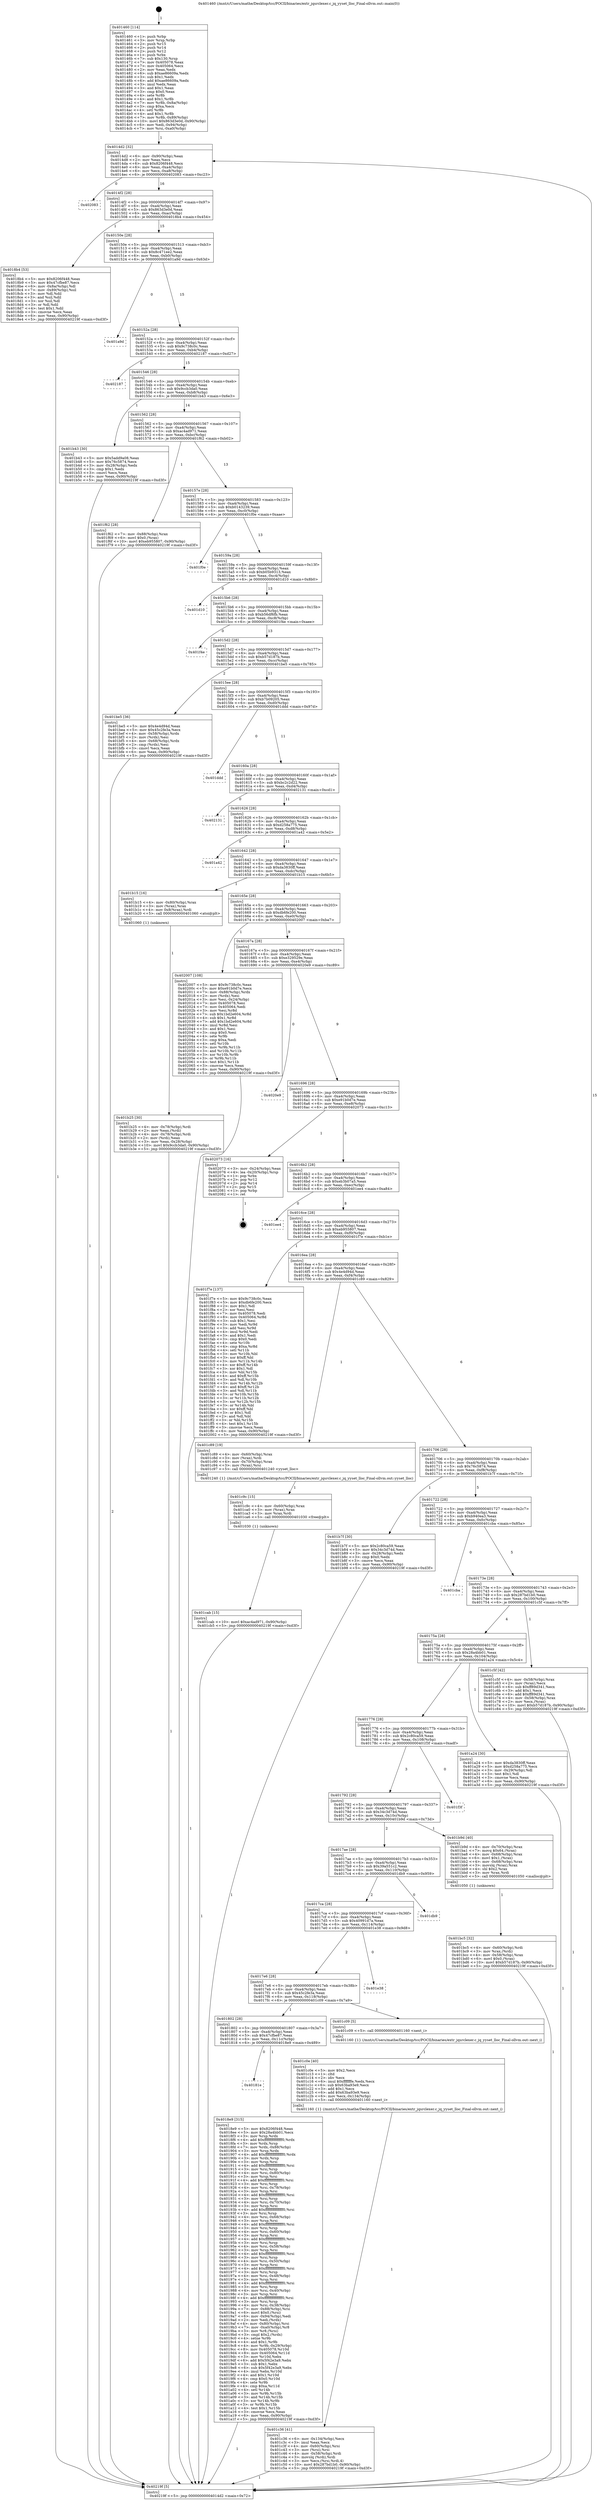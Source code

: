 digraph "0x401460" {
  label = "0x401460 (/mnt/c/Users/mathe/Desktop/tcc/POCII/binaries/extr_jqsrclexer.c_jq_yyset_lloc_Final-ollvm.out::main(0))"
  labelloc = "t"
  node[shape=record]

  Entry [label="",width=0.3,height=0.3,shape=circle,fillcolor=black,style=filled]
  "0x4014d2" [label="{
     0x4014d2 [32]\l
     | [instrs]\l
     &nbsp;&nbsp;0x4014d2 \<+6\>: mov -0x90(%rbp),%eax\l
     &nbsp;&nbsp;0x4014d8 \<+2\>: mov %eax,%ecx\l
     &nbsp;&nbsp;0x4014da \<+6\>: sub $0x8206f448,%ecx\l
     &nbsp;&nbsp;0x4014e0 \<+6\>: mov %eax,-0xa4(%rbp)\l
     &nbsp;&nbsp;0x4014e6 \<+6\>: mov %ecx,-0xa8(%rbp)\l
     &nbsp;&nbsp;0x4014ec \<+6\>: je 0000000000402083 \<main+0xc23\>\l
  }"]
  "0x402083" [label="{
     0x402083\l
  }", style=dashed]
  "0x4014f2" [label="{
     0x4014f2 [28]\l
     | [instrs]\l
     &nbsp;&nbsp;0x4014f2 \<+5\>: jmp 00000000004014f7 \<main+0x97\>\l
     &nbsp;&nbsp;0x4014f7 \<+6\>: mov -0xa4(%rbp),%eax\l
     &nbsp;&nbsp;0x4014fd \<+5\>: sub $0x863d3e0d,%eax\l
     &nbsp;&nbsp;0x401502 \<+6\>: mov %eax,-0xac(%rbp)\l
     &nbsp;&nbsp;0x401508 \<+6\>: je 00000000004018b4 \<main+0x454\>\l
  }"]
  Exit [label="",width=0.3,height=0.3,shape=circle,fillcolor=black,style=filled,peripheries=2]
  "0x4018b4" [label="{
     0x4018b4 [53]\l
     | [instrs]\l
     &nbsp;&nbsp;0x4018b4 \<+5\>: mov $0x8206f448,%eax\l
     &nbsp;&nbsp;0x4018b9 \<+5\>: mov $0x47cfbe87,%ecx\l
     &nbsp;&nbsp;0x4018be \<+6\>: mov -0x8a(%rbp),%dl\l
     &nbsp;&nbsp;0x4018c4 \<+7\>: mov -0x89(%rbp),%sil\l
     &nbsp;&nbsp;0x4018cb \<+3\>: mov %dl,%dil\l
     &nbsp;&nbsp;0x4018ce \<+3\>: and %sil,%dil\l
     &nbsp;&nbsp;0x4018d1 \<+3\>: xor %sil,%dl\l
     &nbsp;&nbsp;0x4018d4 \<+3\>: or %dl,%dil\l
     &nbsp;&nbsp;0x4018d7 \<+4\>: test $0x1,%dil\l
     &nbsp;&nbsp;0x4018db \<+3\>: cmovne %ecx,%eax\l
     &nbsp;&nbsp;0x4018de \<+6\>: mov %eax,-0x90(%rbp)\l
     &nbsp;&nbsp;0x4018e4 \<+5\>: jmp 000000000040219f \<main+0xd3f\>\l
  }"]
  "0x40150e" [label="{
     0x40150e [28]\l
     | [instrs]\l
     &nbsp;&nbsp;0x40150e \<+5\>: jmp 0000000000401513 \<main+0xb3\>\l
     &nbsp;&nbsp;0x401513 \<+6\>: mov -0xa4(%rbp),%eax\l
     &nbsp;&nbsp;0x401519 \<+5\>: sub $0x8c471ee2,%eax\l
     &nbsp;&nbsp;0x40151e \<+6\>: mov %eax,-0xb0(%rbp)\l
     &nbsp;&nbsp;0x401524 \<+6\>: je 0000000000401a9d \<main+0x63d\>\l
  }"]
  "0x40219f" [label="{
     0x40219f [5]\l
     | [instrs]\l
     &nbsp;&nbsp;0x40219f \<+5\>: jmp 00000000004014d2 \<main+0x72\>\l
  }"]
  "0x401460" [label="{
     0x401460 [114]\l
     | [instrs]\l
     &nbsp;&nbsp;0x401460 \<+1\>: push %rbp\l
     &nbsp;&nbsp;0x401461 \<+3\>: mov %rsp,%rbp\l
     &nbsp;&nbsp;0x401464 \<+2\>: push %r15\l
     &nbsp;&nbsp;0x401466 \<+2\>: push %r14\l
     &nbsp;&nbsp;0x401468 \<+2\>: push %r12\l
     &nbsp;&nbsp;0x40146a \<+1\>: push %rbx\l
     &nbsp;&nbsp;0x40146b \<+7\>: sub $0x130,%rsp\l
     &nbsp;&nbsp;0x401472 \<+7\>: mov 0x405078,%eax\l
     &nbsp;&nbsp;0x401479 \<+7\>: mov 0x405064,%ecx\l
     &nbsp;&nbsp;0x401480 \<+2\>: mov %eax,%edx\l
     &nbsp;&nbsp;0x401482 \<+6\>: sub $0xae86609a,%edx\l
     &nbsp;&nbsp;0x401488 \<+3\>: sub $0x1,%edx\l
     &nbsp;&nbsp;0x40148b \<+6\>: add $0xae86609a,%edx\l
     &nbsp;&nbsp;0x401491 \<+3\>: imul %edx,%eax\l
     &nbsp;&nbsp;0x401494 \<+3\>: and $0x1,%eax\l
     &nbsp;&nbsp;0x401497 \<+3\>: cmp $0x0,%eax\l
     &nbsp;&nbsp;0x40149a \<+4\>: sete %r8b\l
     &nbsp;&nbsp;0x40149e \<+4\>: and $0x1,%r8b\l
     &nbsp;&nbsp;0x4014a2 \<+7\>: mov %r8b,-0x8a(%rbp)\l
     &nbsp;&nbsp;0x4014a9 \<+3\>: cmp $0xa,%ecx\l
     &nbsp;&nbsp;0x4014ac \<+4\>: setl %r8b\l
     &nbsp;&nbsp;0x4014b0 \<+4\>: and $0x1,%r8b\l
     &nbsp;&nbsp;0x4014b4 \<+7\>: mov %r8b,-0x89(%rbp)\l
     &nbsp;&nbsp;0x4014bb \<+10\>: movl $0x863d3e0d,-0x90(%rbp)\l
     &nbsp;&nbsp;0x4014c5 \<+6\>: mov %edi,-0x94(%rbp)\l
     &nbsp;&nbsp;0x4014cb \<+7\>: mov %rsi,-0xa0(%rbp)\l
  }"]
  "0x401cab" [label="{
     0x401cab [15]\l
     | [instrs]\l
     &nbsp;&nbsp;0x401cab \<+10\>: movl $0xac4ad971,-0x90(%rbp)\l
     &nbsp;&nbsp;0x401cb5 \<+5\>: jmp 000000000040219f \<main+0xd3f\>\l
  }"]
  "0x401a9d" [label="{
     0x401a9d\l
  }", style=dashed]
  "0x40152a" [label="{
     0x40152a [28]\l
     | [instrs]\l
     &nbsp;&nbsp;0x40152a \<+5\>: jmp 000000000040152f \<main+0xcf\>\l
     &nbsp;&nbsp;0x40152f \<+6\>: mov -0xa4(%rbp),%eax\l
     &nbsp;&nbsp;0x401535 \<+5\>: sub $0x9c738c0c,%eax\l
     &nbsp;&nbsp;0x40153a \<+6\>: mov %eax,-0xb4(%rbp)\l
     &nbsp;&nbsp;0x401540 \<+6\>: je 0000000000402187 \<main+0xd27\>\l
  }"]
  "0x401c9c" [label="{
     0x401c9c [15]\l
     | [instrs]\l
     &nbsp;&nbsp;0x401c9c \<+4\>: mov -0x60(%rbp),%rax\l
     &nbsp;&nbsp;0x401ca0 \<+3\>: mov (%rax),%rax\l
     &nbsp;&nbsp;0x401ca3 \<+3\>: mov %rax,%rdi\l
     &nbsp;&nbsp;0x401ca6 \<+5\>: call 0000000000401030 \<free@plt\>\l
     | [calls]\l
     &nbsp;&nbsp;0x401030 \{1\} (unknown)\l
  }"]
  "0x402187" [label="{
     0x402187\l
  }", style=dashed]
  "0x401546" [label="{
     0x401546 [28]\l
     | [instrs]\l
     &nbsp;&nbsp;0x401546 \<+5\>: jmp 000000000040154b \<main+0xeb\>\l
     &nbsp;&nbsp;0x40154b \<+6\>: mov -0xa4(%rbp),%eax\l
     &nbsp;&nbsp;0x401551 \<+5\>: sub $0x9ccb3da0,%eax\l
     &nbsp;&nbsp;0x401556 \<+6\>: mov %eax,-0xb8(%rbp)\l
     &nbsp;&nbsp;0x40155c \<+6\>: je 0000000000401b43 \<main+0x6e3\>\l
  }"]
  "0x401c36" [label="{
     0x401c36 [41]\l
     | [instrs]\l
     &nbsp;&nbsp;0x401c36 \<+6\>: mov -0x134(%rbp),%ecx\l
     &nbsp;&nbsp;0x401c3c \<+3\>: imul %eax,%ecx\l
     &nbsp;&nbsp;0x401c3f \<+4\>: mov -0x60(%rbp),%rsi\l
     &nbsp;&nbsp;0x401c43 \<+3\>: mov (%rsi),%rsi\l
     &nbsp;&nbsp;0x401c46 \<+4\>: mov -0x58(%rbp),%rdi\l
     &nbsp;&nbsp;0x401c4a \<+3\>: movslq (%rdi),%rdi\l
     &nbsp;&nbsp;0x401c4d \<+3\>: mov %ecx,(%rsi,%rdi,4)\l
     &nbsp;&nbsp;0x401c50 \<+10\>: movl $0x287bd1b0,-0x90(%rbp)\l
     &nbsp;&nbsp;0x401c5a \<+5\>: jmp 000000000040219f \<main+0xd3f\>\l
  }"]
  "0x401b43" [label="{
     0x401b43 [30]\l
     | [instrs]\l
     &nbsp;&nbsp;0x401b43 \<+5\>: mov $0x5add9a08,%eax\l
     &nbsp;&nbsp;0x401b48 \<+5\>: mov $0x76c5874,%ecx\l
     &nbsp;&nbsp;0x401b4d \<+3\>: mov -0x28(%rbp),%edx\l
     &nbsp;&nbsp;0x401b50 \<+3\>: cmp $0x1,%edx\l
     &nbsp;&nbsp;0x401b53 \<+3\>: cmovl %ecx,%eax\l
     &nbsp;&nbsp;0x401b56 \<+6\>: mov %eax,-0x90(%rbp)\l
     &nbsp;&nbsp;0x401b5c \<+5\>: jmp 000000000040219f \<main+0xd3f\>\l
  }"]
  "0x401562" [label="{
     0x401562 [28]\l
     | [instrs]\l
     &nbsp;&nbsp;0x401562 \<+5\>: jmp 0000000000401567 \<main+0x107\>\l
     &nbsp;&nbsp;0x401567 \<+6\>: mov -0xa4(%rbp),%eax\l
     &nbsp;&nbsp;0x40156d \<+5\>: sub $0xac4ad971,%eax\l
     &nbsp;&nbsp;0x401572 \<+6\>: mov %eax,-0xbc(%rbp)\l
     &nbsp;&nbsp;0x401578 \<+6\>: je 0000000000401f62 \<main+0xb02\>\l
  }"]
  "0x401c0e" [label="{
     0x401c0e [40]\l
     | [instrs]\l
     &nbsp;&nbsp;0x401c0e \<+5\>: mov $0x2,%ecx\l
     &nbsp;&nbsp;0x401c13 \<+1\>: cltd\l
     &nbsp;&nbsp;0x401c14 \<+2\>: idiv %ecx\l
     &nbsp;&nbsp;0x401c16 \<+6\>: imul $0xfffffffe,%edx,%ecx\l
     &nbsp;&nbsp;0x401c1c \<+6\>: sub $0x63ba93e9,%ecx\l
     &nbsp;&nbsp;0x401c22 \<+3\>: add $0x1,%ecx\l
     &nbsp;&nbsp;0x401c25 \<+6\>: add $0x63ba93e9,%ecx\l
     &nbsp;&nbsp;0x401c2b \<+6\>: mov %ecx,-0x134(%rbp)\l
     &nbsp;&nbsp;0x401c31 \<+5\>: call 0000000000401160 \<next_i\>\l
     | [calls]\l
     &nbsp;&nbsp;0x401160 \{1\} (/mnt/c/Users/mathe/Desktop/tcc/POCII/binaries/extr_jqsrclexer.c_jq_yyset_lloc_Final-ollvm.out::next_i)\l
  }"]
  "0x401f62" [label="{
     0x401f62 [28]\l
     | [instrs]\l
     &nbsp;&nbsp;0x401f62 \<+7\>: mov -0x88(%rbp),%rax\l
     &nbsp;&nbsp;0x401f69 \<+6\>: movl $0x0,(%rax)\l
     &nbsp;&nbsp;0x401f6f \<+10\>: movl $0xeb955807,-0x90(%rbp)\l
     &nbsp;&nbsp;0x401f79 \<+5\>: jmp 000000000040219f \<main+0xd3f\>\l
  }"]
  "0x40157e" [label="{
     0x40157e [28]\l
     | [instrs]\l
     &nbsp;&nbsp;0x40157e \<+5\>: jmp 0000000000401583 \<main+0x123\>\l
     &nbsp;&nbsp;0x401583 \<+6\>: mov -0xa4(%rbp),%eax\l
     &nbsp;&nbsp;0x401589 \<+5\>: sub $0xb0143239,%eax\l
     &nbsp;&nbsp;0x40158e \<+6\>: mov %eax,-0xc0(%rbp)\l
     &nbsp;&nbsp;0x401594 \<+6\>: je 0000000000401f0e \<main+0xaae\>\l
  }"]
  "0x401bc5" [label="{
     0x401bc5 [32]\l
     | [instrs]\l
     &nbsp;&nbsp;0x401bc5 \<+4\>: mov -0x60(%rbp),%rdi\l
     &nbsp;&nbsp;0x401bc9 \<+3\>: mov %rax,(%rdi)\l
     &nbsp;&nbsp;0x401bcc \<+4\>: mov -0x58(%rbp),%rax\l
     &nbsp;&nbsp;0x401bd0 \<+6\>: movl $0x0,(%rax)\l
     &nbsp;&nbsp;0x401bd6 \<+10\>: movl $0xb57d187b,-0x90(%rbp)\l
     &nbsp;&nbsp;0x401be0 \<+5\>: jmp 000000000040219f \<main+0xd3f\>\l
  }"]
  "0x401f0e" [label="{
     0x401f0e\l
  }", style=dashed]
  "0x40159a" [label="{
     0x40159a [28]\l
     | [instrs]\l
     &nbsp;&nbsp;0x40159a \<+5\>: jmp 000000000040159f \<main+0x13f\>\l
     &nbsp;&nbsp;0x40159f \<+6\>: mov -0xa4(%rbp),%eax\l
     &nbsp;&nbsp;0x4015a5 \<+5\>: sub $0xb05b9313,%eax\l
     &nbsp;&nbsp;0x4015aa \<+6\>: mov %eax,-0xc4(%rbp)\l
     &nbsp;&nbsp;0x4015b0 \<+6\>: je 0000000000401d10 \<main+0x8b0\>\l
  }"]
  "0x401b25" [label="{
     0x401b25 [30]\l
     | [instrs]\l
     &nbsp;&nbsp;0x401b25 \<+4\>: mov -0x78(%rbp),%rdi\l
     &nbsp;&nbsp;0x401b29 \<+2\>: mov %eax,(%rdi)\l
     &nbsp;&nbsp;0x401b2b \<+4\>: mov -0x78(%rbp),%rdi\l
     &nbsp;&nbsp;0x401b2f \<+2\>: mov (%rdi),%eax\l
     &nbsp;&nbsp;0x401b31 \<+3\>: mov %eax,-0x28(%rbp)\l
     &nbsp;&nbsp;0x401b34 \<+10\>: movl $0x9ccb3da0,-0x90(%rbp)\l
     &nbsp;&nbsp;0x401b3e \<+5\>: jmp 000000000040219f \<main+0xd3f\>\l
  }"]
  "0x401d10" [label="{
     0x401d10\l
  }", style=dashed]
  "0x4015b6" [label="{
     0x4015b6 [28]\l
     | [instrs]\l
     &nbsp;&nbsp;0x4015b6 \<+5\>: jmp 00000000004015bb \<main+0x15b\>\l
     &nbsp;&nbsp;0x4015bb \<+6\>: mov -0xa4(%rbp),%eax\l
     &nbsp;&nbsp;0x4015c1 \<+5\>: sub $0xb56df6fb,%eax\l
     &nbsp;&nbsp;0x4015c6 \<+6\>: mov %eax,-0xc8(%rbp)\l
     &nbsp;&nbsp;0x4015cc \<+6\>: je 0000000000401f4e \<main+0xaee\>\l
  }"]
  "0x40181e" [label="{
     0x40181e\l
  }", style=dashed]
  "0x401f4e" [label="{
     0x401f4e\l
  }", style=dashed]
  "0x4015d2" [label="{
     0x4015d2 [28]\l
     | [instrs]\l
     &nbsp;&nbsp;0x4015d2 \<+5\>: jmp 00000000004015d7 \<main+0x177\>\l
     &nbsp;&nbsp;0x4015d7 \<+6\>: mov -0xa4(%rbp),%eax\l
     &nbsp;&nbsp;0x4015dd \<+5\>: sub $0xb57d187b,%eax\l
     &nbsp;&nbsp;0x4015e2 \<+6\>: mov %eax,-0xcc(%rbp)\l
     &nbsp;&nbsp;0x4015e8 \<+6\>: je 0000000000401be5 \<main+0x785\>\l
  }"]
  "0x4018e9" [label="{
     0x4018e9 [315]\l
     | [instrs]\l
     &nbsp;&nbsp;0x4018e9 \<+5\>: mov $0x8206f448,%eax\l
     &nbsp;&nbsp;0x4018ee \<+5\>: mov $0x28a4bb01,%ecx\l
     &nbsp;&nbsp;0x4018f3 \<+3\>: mov %rsp,%rdx\l
     &nbsp;&nbsp;0x4018f6 \<+4\>: add $0xfffffffffffffff0,%rdx\l
     &nbsp;&nbsp;0x4018fa \<+3\>: mov %rdx,%rsp\l
     &nbsp;&nbsp;0x4018fd \<+7\>: mov %rdx,-0x88(%rbp)\l
     &nbsp;&nbsp;0x401904 \<+3\>: mov %rsp,%rdx\l
     &nbsp;&nbsp;0x401907 \<+4\>: add $0xfffffffffffffff0,%rdx\l
     &nbsp;&nbsp;0x40190b \<+3\>: mov %rdx,%rsp\l
     &nbsp;&nbsp;0x40190e \<+3\>: mov %rsp,%rsi\l
     &nbsp;&nbsp;0x401911 \<+4\>: add $0xfffffffffffffff0,%rsi\l
     &nbsp;&nbsp;0x401915 \<+3\>: mov %rsi,%rsp\l
     &nbsp;&nbsp;0x401918 \<+4\>: mov %rsi,-0x80(%rbp)\l
     &nbsp;&nbsp;0x40191c \<+3\>: mov %rsp,%rsi\l
     &nbsp;&nbsp;0x40191f \<+4\>: add $0xfffffffffffffff0,%rsi\l
     &nbsp;&nbsp;0x401923 \<+3\>: mov %rsi,%rsp\l
     &nbsp;&nbsp;0x401926 \<+4\>: mov %rsi,-0x78(%rbp)\l
     &nbsp;&nbsp;0x40192a \<+3\>: mov %rsp,%rsi\l
     &nbsp;&nbsp;0x40192d \<+4\>: add $0xfffffffffffffff0,%rsi\l
     &nbsp;&nbsp;0x401931 \<+3\>: mov %rsi,%rsp\l
     &nbsp;&nbsp;0x401934 \<+4\>: mov %rsi,-0x70(%rbp)\l
     &nbsp;&nbsp;0x401938 \<+3\>: mov %rsp,%rsi\l
     &nbsp;&nbsp;0x40193b \<+4\>: add $0xfffffffffffffff0,%rsi\l
     &nbsp;&nbsp;0x40193f \<+3\>: mov %rsi,%rsp\l
     &nbsp;&nbsp;0x401942 \<+4\>: mov %rsi,-0x68(%rbp)\l
     &nbsp;&nbsp;0x401946 \<+3\>: mov %rsp,%rsi\l
     &nbsp;&nbsp;0x401949 \<+4\>: add $0xfffffffffffffff0,%rsi\l
     &nbsp;&nbsp;0x40194d \<+3\>: mov %rsi,%rsp\l
     &nbsp;&nbsp;0x401950 \<+4\>: mov %rsi,-0x60(%rbp)\l
     &nbsp;&nbsp;0x401954 \<+3\>: mov %rsp,%rsi\l
     &nbsp;&nbsp;0x401957 \<+4\>: add $0xfffffffffffffff0,%rsi\l
     &nbsp;&nbsp;0x40195b \<+3\>: mov %rsi,%rsp\l
     &nbsp;&nbsp;0x40195e \<+4\>: mov %rsi,-0x58(%rbp)\l
     &nbsp;&nbsp;0x401962 \<+3\>: mov %rsp,%rsi\l
     &nbsp;&nbsp;0x401965 \<+4\>: add $0xfffffffffffffff0,%rsi\l
     &nbsp;&nbsp;0x401969 \<+3\>: mov %rsi,%rsp\l
     &nbsp;&nbsp;0x40196c \<+4\>: mov %rsi,-0x50(%rbp)\l
     &nbsp;&nbsp;0x401970 \<+3\>: mov %rsp,%rsi\l
     &nbsp;&nbsp;0x401973 \<+4\>: add $0xfffffffffffffff0,%rsi\l
     &nbsp;&nbsp;0x401977 \<+3\>: mov %rsi,%rsp\l
     &nbsp;&nbsp;0x40197a \<+4\>: mov %rsi,-0x48(%rbp)\l
     &nbsp;&nbsp;0x40197e \<+3\>: mov %rsp,%rsi\l
     &nbsp;&nbsp;0x401981 \<+4\>: add $0xfffffffffffffff0,%rsi\l
     &nbsp;&nbsp;0x401985 \<+3\>: mov %rsi,%rsp\l
     &nbsp;&nbsp;0x401988 \<+4\>: mov %rsi,-0x40(%rbp)\l
     &nbsp;&nbsp;0x40198c \<+3\>: mov %rsp,%rsi\l
     &nbsp;&nbsp;0x40198f \<+4\>: add $0xfffffffffffffff0,%rsi\l
     &nbsp;&nbsp;0x401993 \<+3\>: mov %rsi,%rsp\l
     &nbsp;&nbsp;0x401996 \<+4\>: mov %rsi,-0x38(%rbp)\l
     &nbsp;&nbsp;0x40199a \<+7\>: mov -0x88(%rbp),%rsi\l
     &nbsp;&nbsp;0x4019a1 \<+6\>: movl $0x0,(%rsi)\l
     &nbsp;&nbsp;0x4019a7 \<+6\>: mov -0x94(%rbp),%edi\l
     &nbsp;&nbsp;0x4019ad \<+2\>: mov %edi,(%rdx)\l
     &nbsp;&nbsp;0x4019af \<+4\>: mov -0x80(%rbp),%rsi\l
     &nbsp;&nbsp;0x4019b3 \<+7\>: mov -0xa0(%rbp),%r8\l
     &nbsp;&nbsp;0x4019ba \<+3\>: mov %r8,(%rsi)\l
     &nbsp;&nbsp;0x4019bd \<+3\>: cmpl $0x2,(%rdx)\l
     &nbsp;&nbsp;0x4019c0 \<+4\>: setne %r9b\l
     &nbsp;&nbsp;0x4019c4 \<+4\>: and $0x1,%r9b\l
     &nbsp;&nbsp;0x4019c8 \<+4\>: mov %r9b,-0x29(%rbp)\l
     &nbsp;&nbsp;0x4019cc \<+8\>: mov 0x405078,%r10d\l
     &nbsp;&nbsp;0x4019d4 \<+8\>: mov 0x405064,%r11d\l
     &nbsp;&nbsp;0x4019dc \<+3\>: mov %r10d,%ebx\l
     &nbsp;&nbsp;0x4019df \<+6\>: add $0x5f42e3a9,%ebx\l
     &nbsp;&nbsp;0x4019e5 \<+3\>: sub $0x1,%ebx\l
     &nbsp;&nbsp;0x4019e8 \<+6\>: sub $0x5f42e3a9,%ebx\l
     &nbsp;&nbsp;0x4019ee \<+4\>: imul %ebx,%r10d\l
     &nbsp;&nbsp;0x4019f2 \<+4\>: and $0x1,%r10d\l
     &nbsp;&nbsp;0x4019f6 \<+4\>: cmp $0x0,%r10d\l
     &nbsp;&nbsp;0x4019fa \<+4\>: sete %r9b\l
     &nbsp;&nbsp;0x4019fe \<+4\>: cmp $0xa,%r11d\l
     &nbsp;&nbsp;0x401a02 \<+4\>: setl %r14b\l
     &nbsp;&nbsp;0x401a06 \<+3\>: mov %r9b,%r15b\l
     &nbsp;&nbsp;0x401a09 \<+3\>: and %r14b,%r15b\l
     &nbsp;&nbsp;0x401a0c \<+3\>: xor %r14b,%r9b\l
     &nbsp;&nbsp;0x401a0f \<+3\>: or %r9b,%r15b\l
     &nbsp;&nbsp;0x401a12 \<+4\>: test $0x1,%r15b\l
     &nbsp;&nbsp;0x401a16 \<+3\>: cmovne %ecx,%eax\l
     &nbsp;&nbsp;0x401a19 \<+6\>: mov %eax,-0x90(%rbp)\l
     &nbsp;&nbsp;0x401a1f \<+5\>: jmp 000000000040219f \<main+0xd3f\>\l
  }"]
  "0x401be5" [label="{
     0x401be5 [36]\l
     | [instrs]\l
     &nbsp;&nbsp;0x401be5 \<+5\>: mov $0x4e4d94d,%eax\l
     &nbsp;&nbsp;0x401bea \<+5\>: mov $0x45c2fe3a,%ecx\l
     &nbsp;&nbsp;0x401bef \<+4\>: mov -0x58(%rbp),%rdx\l
     &nbsp;&nbsp;0x401bf3 \<+2\>: mov (%rdx),%esi\l
     &nbsp;&nbsp;0x401bf5 \<+4\>: mov -0x68(%rbp),%rdx\l
     &nbsp;&nbsp;0x401bf9 \<+2\>: cmp (%rdx),%esi\l
     &nbsp;&nbsp;0x401bfb \<+3\>: cmovl %ecx,%eax\l
     &nbsp;&nbsp;0x401bfe \<+6\>: mov %eax,-0x90(%rbp)\l
     &nbsp;&nbsp;0x401c04 \<+5\>: jmp 000000000040219f \<main+0xd3f\>\l
  }"]
  "0x4015ee" [label="{
     0x4015ee [28]\l
     | [instrs]\l
     &nbsp;&nbsp;0x4015ee \<+5\>: jmp 00000000004015f3 \<main+0x193\>\l
     &nbsp;&nbsp;0x4015f3 \<+6\>: mov -0xa4(%rbp),%eax\l
     &nbsp;&nbsp;0x4015f9 \<+5\>: sub $0xb7b09205,%eax\l
     &nbsp;&nbsp;0x4015fe \<+6\>: mov %eax,-0xd0(%rbp)\l
     &nbsp;&nbsp;0x401604 \<+6\>: je 0000000000401ddd \<main+0x97d\>\l
  }"]
  "0x401802" [label="{
     0x401802 [28]\l
     | [instrs]\l
     &nbsp;&nbsp;0x401802 \<+5\>: jmp 0000000000401807 \<main+0x3a7\>\l
     &nbsp;&nbsp;0x401807 \<+6\>: mov -0xa4(%rbp),%eax\l
     &nbsp;&nbsp;0x40180d \<+5\>: sub $0x47cfbe87,%eax\l
     &nbsp;&nbsp;0x401812 \<+6\>: mov %eax,-0x11c(%rbp)\l
     &nbsp;&nbsp;0x401818 \<+6\>: je 00000000004018e9 \<main+0x489\>\l
  }"]
  "0x401ddd" [label="{
     0x401ddd\l
  }", style=dashed]
  "0x40160a" [label="{
     0x40160a [28]\l
     | [instrs]\l
     &nbsp;&nbsp;0x40160a \<+5\>: jmp 000000000040160f \<main+0x1af\>\l
     &nbsp;&nbsp;0x40160f \<+6\>: mov -0xa4(%rbp),%eax\l
     &nbsp;&nbsp;0x401615 \<+5\>: sub $0xbc2c2d22,%eax\l
     &nbsp;&nbsp;0x40161a \<+6\>: mov %eax,-0xd4(%rbp)\l
     &nbsp;&nbsp;0x401620 \<+6\>: je 0000000000402131 \<main+0xcd1\>\l
  }"]
  "0x401c09" [label="{
     0x401c09 [5]\l
     | [instrs]\l
     &nbsp;&nbsp;0x401c09 \<+5\>: call 0000000000401160 \<next_i\>\l
     | [calls]\l
     &nbsp;&nbsp;0x401160 \{1\} (/mnt/c/Users/mathe/Desktop/tcc/POCII/binaries/extr_jqsrclexer.c_jq_yyset_lloc_Final-ollvm.out::next_i)\l
  }"]
  "0x402131" [label="{
     0x402131\l
  }", style=dashed]
  "0x401626" [label="{
     0x401626 [28]\l
     | [instrs]\l
     &nbsp;&nbsp;0x401626 \<+5\>: jmp 000000000040162b \<main+0x1cb\>\l
     &nbsp;&nbsp;0x40162b \<+6\>: mov -0xa4(%rbp),%eax\l
     &nbsp;&nbsp;0x401631 \<+5\>: sub $0xd258a775,%eax\l
     &nbsp;&nbsp;0x401636 \<+6\>: mov %eax,-0xd8(%rbp)\l
     &nbsp;&nbsp;0x40163c \<+6\>: je 0000000000401a42 \<main+0x5e2\>\l
  }"]
  "0x4017e6" [label="{
     0x4017e6 [28]\l
     | [instrs]\l
     &nbsp;&nbsp;0x4017e6 \<+5\>: jmp 00000000004017eb \<main+0x38b\>\l
     &nbsp;&nbsp;0x4017eb \<+6\>: mov -0xa4(%rbp),%eax\l
     &nbsp;&nbsp;0x4017f1 \<+5\>: sub $0x45c2fe3a,%eax\l
     &nbsp;&nbsp;0x4017f6 \<+6\>: mov %eax,-0x118(%rbp)\l
     &nbsp;&nbsp;0x4017fc \<+6\>: je 0000000000401c09 \<main+0x7a9\>\l
  }"]
  "0x401a42" [label="{
     0x401a42\l
  }", style=dashed]
  "0x401642" [label="{
     0x401642 [28]\l
     | [instrs]\l
     &nbsp;&nbsp;0x401642 \<+5\>: jmp 0000000000401647 \<main+0x1e7\>\l
     &nbsp;&nbsp;0x401647 \<+6\>: mov -0xa4(%rbp),%eax\l
     &nbsp;&nbsp;0x40164d \<+5\>: sub $0xda3830ff,%eax\l
     &nbsp;&nbsp;0x401652 \<+6\>: mov %eax,-0xdc(%rbp)\l
     &nbsp;&nbsp;0x401658 \<+6\>: je 0000000000401b15 \<main+0x6b5\>\l
  }"]
  "0x401e38" [label="{
     0x401e38\l
  }", style=dashed]
  "0x401b15" [label="{
     0x401b15 [16]\l
     | [instrs]\l
     &nbsp;&nbsp;0x401b15 \<+4\>: mov -0x80(%rbp),%rax\l
     &nbsp;&nbsp;0x401b19 \<+3\>: mov (%rax),%rax\l
     &nbsp;&nbsp;0x401b1c \<+4\>: mov 0x8(%rax),%rdi\l
     &nbsp;&nbsp;0x401b20 \<+5\>: call 0000000000401060 \<atoi@plt\>\l
     | [calls]\l
     &nbsp;&nbsp;0x401060 \{1\} (unknown)\l
  }"]
  "0x40165e" [label="{
     0x40165e [28]\l
     | [instrs]\l
     &nbsp;&nbsp;0x40165e \<+5\>: jmp 0000000000401663 \<main+0x203\>\l
     &nbsp;&nbsp;0x401663 \<+6\>: mov -0xa4(%rbp),%eax\l
     &nbsp;&nbsp;0x401669 \<+5\>: sub $0xdb6fe200,%eax\l
     &nbsp;&nbsp;0x40166e \<+6\>: mov %eax,-0xe0(%rbp)\l
     &nbsp;&nbsp;0x401674 \<+6\>: je 0000000000402007 \<main+0xba7\>\l
  }"]
  "0x4017ca" [label="{
     0x4017ca [28]\l
     | [instrs]\l
     &nbsp;&nbsp;0x4017ca \<+5\>: jmp 00000000004017cf \<main+0x36f\>\l
     &nbsp;&nbsp;0x4017cf \<+6\>: mov -0xa4(%rbp),%eax\l
     &nbsp;&nbsp;0x4017d5 \<+5\>: sub $0x40991d7a,%eax\l
     &nbsp;&nbsp;0x4017da \<+6\>: mov %eax,-0x114(%rbp)\l
     &nbsp;&nbsp;0x4017e0 \<+6\>: je 0000000000401e38 \<main+0x9d8\>\l
  }"]
  "0x402007" [label="{
     0x402007 [108]\l
     | [instrs]\l
     &nbsp;&nbsp;0x402007 \<+5\>: mov $0x9c738c0c,%eax\l
     &nbsp;&nbsp;0x40200c \<+5\>: mov $0xe91b0d7e,%ecx\l
     &nbsp;&nbsp;0x402011 \<+7\>: mov -0x88(%rbp),%rdx\l
     &nbsp;&nbsp;0x402018 \<+2\>: mov (%rdx),%esi\l
     &nbsp;&nbsp;0x40201a \<+3\>: mov %esi,-0x24(%rbp)\l
     &nbsp;&nbsp;0x40201d \<+7\>: mov 0x405078,%esi\l
     &nbsp;&nbsp;0x402024 \<+7\>: mov 0x405064,%edi\l
     &nbsp;&nbsp;0x40202b \<+3\>: mov %esi,%r8d\l
     &nbsp;&nbsp;0x40202e \<+7\>: sub $0x1bd2e604,%r8d\l
     &nbsp;&nbsp;0x402035 \<+4\>: sub $0x1,%r8d\l
     &nbsp;&nbsp;0x402039 \<+7\>: add $0x1bd2e604,%r8d\l
     &nbsp;&nbsp;0x402040 \<+4\>: imul %r8d,%esi\l
     &nbsp;&nbsp;0x402044 \<+3\>: and $0x1,%esi\l
     &nbsp;&nbsp;0x402047 \<+3\>: cmp $0x0,%esi\l
     &nbsp;&nbsp;0x40204a \<+4\>: sete %r9b\l
     &nbsp;&nbsp;0x40204e \<+3\>: cmp $0xa,%edi\l
     &nbsp;&nbsp;0x402051 \<+4\>: setl %r10b\l
     &nbsp;&nbsp;0x402055 \<+3\>: mov %r9b,%r11b\l
     &nbsp;&nbsp;0x402058 \<+3\>: and %r10b,%r11b\l
     &nbsp;&nbsp;0x40205b \<+3\>: xor %r10b,%r9b\l
     &nbsp;&nbsp;0x40205e \<+3\>: or %r9b,%r11b\l
     &nbsp;&nbsp;0x402061 \<+4\>: test $0x1,%r11b\l
     &nbsp;&nbsp;0x402065 \<+3\>: cmovne %ecx,%eax\l
     &nbsp;&nbsp;0x402068 \<+6\>: mov %eax,-0x90(%rbp)\l
     &nbsp;&nbsp;0x40206e \<+5\>: jmp 000000000040219f \<main+0xd3f\>\l
  }"]
  "0x40167a" [label="{
     0x40167a [28]\l
     | [instrs]\l
     &nbsp;&nbsp;0x40167a \<+5\>: jmp 000000000040167f \<main+0x21f\>\l
     &nbsp;&nbsp;0x40167f \<+6\>: mov -0xa4(%rbp),%eax\l
     &nbsp;&nbsp;0x401685 \<+5\>: sub $0xe329529e,%eax\l
     &nbsp;&nbsp;0x40168a \<+6\>: mov %eax,-0xe4(%rbp)\l
     &nbsp;&nbsp;0x401690 \<+6\>: je 00000000004020e9 \<main+0xc89\>\l
  }"]
  "0x401db9" [label="{
     0x401db9\l
  }", style=dashed]
  "0x4020e9" [label="{
     0x4020e9\l
  }", style=dashed]
  "0x401696" [label="{
     0x401696 [28]\l
     | [instrs]\l
     &nbsp;&nbsp;0x401696 \<+5\>: jmp 000000000040169b \<main+0x23b\>\l
     &nbsp;&nbsp;0x40169b \<+6\>: mov -0xa4(%rbp),%eax\l
     &nbsp;&nbsp;0x4016a1 \<+5\>: sub $0xe91b0d7e,%eax\l
     &nbsp;&nbsp;0x4016a6 \<+6\>: mov %eax,-0xe8(%rbp)\l
     &nbsp;&nbsp;0x4016ac \<+6\>: je 0000000000402073 \<main+0xc13\>\l
  }"]
  "0x4017ae" [label="{
     0x4017ae [28]\l
     | [instrs]\l
     &nbsp;&nbsp;0x4017ae \<+5\>: jmp 00000000004017b3 \<main+0x353\>\l
     &nbsp;&nbsp;0x4017b3 \<+6\>: mov -0xa4(%rbp),%eax\l
     &nbsp;&nbsp;0x4017b9 \<+5\>: sub $0x39a551c2,%eax\l
     &nbsp;&nbsp;0x4017be \<+6\>: mov %eax,-0x110(%rbp)\l
     &nbsp;&nbsp;0x4017c4 \<+6\>: je 0000000000401db9 \<main+0x959\>\l
  }"]
  "0x402073" [label="{
     0x402073 [16]\l
     | [instrs]\l
     &nbsp;&nbsp;0x402073 \<+3\>: mov -0x24(%rbp),%eax\l
     &nbsp;&nbsp;0x402076 \<+4\>: lea -0x20(%rbp),%rsp\l
     &nbsp;&nbsp;0x40207a \<+1\>: pop %rbx\l
     &nbsp;&nbsp;0x40207b \<+2\>: pop %r12\l
     &nbsp;&nbsp;0x40207d \<+2\>: pop %r14\l
     &nbsp;&nbsp;0x40207f \<+2\>: pop %r15\l
     &nbsp;&nbsp;0x402081 \<+1\>: pop %rbp\l
     &nbsp;&nbsp;0x402082 \<+1\>: ret\l
  }"]
  "0x4016b2" [label="{
     0x4016b2 [28]\l
     | [instrs]\l
     &nbsp;&nbsp;0x4016b2 \<+5\>: jmp 00000000004016b7 \<main+0x257\>\l
     &nbsp;&nbsp;0x4016b7 \<+6\>: mov -0xa4(%rbp),%eax\l
     &nbsp;&nbsp;0x4016bd \<+5\>: sub $0xeb3b07a5,%eax\l
     &nbsp;&nbsp;0x4016c2 \<+6\>: mov %eax,-0xec(%rbp)\l
     &nbsp;&nbsp;0x4016c8 \<+6\>: je 0000000000401ee4 \<main+0xa84\>\l
  }"]
  "0x401b9d" [label="{
     0x401b9d [40]\l
     | [instrs]\l
     &nbsp;&nbsp;0x401b9d \<+4\>: mov -0x70(%rbp),%rax\l
     &nbsp;&nbsp;0x401ba1 \<+7\>: movq $0x64,(%rax)\l
     &nbsp;&nbsp;0x401ba8 \<+4\>: mov -0x68(%rbp),%rax\l
     &nbsp;&nbsp;0x401bac \<+6\>: movl $0x1,(%rax)\l
     &nbsp;&nbsp;0x401bb2 \<+4\>: mov -0x68(%rbp),%rax\l
     &nbsp;&nbsp;0x401bb6 \<+3\>: movslq (%rax),%rax\l
     &nbsp;&nbsp;0x401bb9 \<+4\>: shl $0x2,%rax\l
     &nbsp;&nbsp;0x401bbd \<+3\>: mov %rax,%rdi\l
     &nbsp;&nbsp;0x401bc0 \<+5\>: call 0000000000401050 \<malloc@plt\>\l
     | [calls]\l
     &nbsp;&nbsp;0x401050 \{1\} (unknown)\l
  }"]
  "0x401ee4" [label="{
     0x401ee4\l
  }", style=dashed]
  "0x4016ce" [label="{
     0x4016ce [28]\l
     | [instrs]\l
     &nbsp;&nbsp;0x4016ce \<+5\>: jmp 00000000004016d3 \<main+0x273\>\l
     &nbsp;&nbsp;0x4016d3 \<+6\>: mov -0xa4(%rbp),%eax\l
     &nbsp;&nbsp;0x4016d9 \<+5\>: sub $0xeb955807,%eax\l
     &nbsp;&nbsp;0x4016de \<+6\>: mov %eax,-0xf0(%rbp)\l
     &nbsp;&nbsp;0x4016e4 \<+6\>: je 0000000000401f7e \<main+0xb1e\>\l
  }"]
  "0x401792" [label="{
     0x401792 [28]\l
     | [instrs]\l
     &nbsp;&nbsp;0x401792 \<+5\>: jmp 0000000000401797 \<main+0x337\>\l
     &nbsp;&nbsp;0x401797 \<+6\>: mov -0xa4(%rbp),%eax\l
     &nbsp;&nbsp;0x40179d \<+5\>: sub $0x34c3d74d,%eax\l
     &nbsp;&nbsp;0x4017a2 \<+6\>: mov %eax,-0x10c(%rbp)\l
     &nbsp;&nbsp;0x4017a8 \<+6\>: je 0000000000401b9d \<main+0x73d\>\l
  }"]
  "0x401f7e" [label="{
     0x401f7e [137]\l
     | [instrs]\l
     &nbsp;&nbsp;0x401f7e \<+5\>: mov $0x9c738c0c,%eax\l
     &nbsp;&nbsp;0x401f83 \<+5\>: mov $0xdb6fe200,%ecx\l
     &nbsp;&nbsp;0x401f88 \<+2\>: mov $0x1,%dl\l
     &nbsp;&nbsp;0x401f8a \<+2\>: xor %esi,%esi\l
     &nbsp;&nbsp;0x401f8c \<+7\>: mov 0x405078,%edi\l
     &nbsp;&nbsp;0x401f93 \<+8\>: mov 0x405064,%r8d\l
     &nbsp;&nbsp;0x401f9b \<+3\>: sub $0x1,%esi\l
     &nbsp;&nbsp;0x401f9e \<+3\>: mov %edi,%r9d\l
     &nbsp;&nbsp;0x401fa1 \<+3\>: add %esi,%r9d\l
     &nbsp;&nbsp;0x401fa4 \<+4\>: imul %r9d,%edi\l
     &nbsp;&nbsp;0x401fa8 \<+3\>: and $0x1,%edi\l
     &nbsp;&nbsp;0x401fab \<+3\>: cmp $0x0,%edi\l
     &nbsp;&nbsp;0x401fae \<+4\>: sete %r10b\l
     &nbsp;&nbsp;0x401fb2 \<+4\>: cmp $0xa,%r8d\l
     &nbsp;&nbsp;0x401fb6 \<+4\>: setl %r11b\l
     &nbsp;&nbsp;0x401fba \<+3\>: mov %r10b,%bl\l
     &nbsp;&nbsp;0x401fbd \<+3\>: xor $0xff,%bl\l
     &nbsp;&nbsp;0x401fc0 \<+3\>: mov %r11b,%r14b\l
     &nbsp;&nbsp;0x401fc3 \<+4\>: xor $0xff,%r14b\l
     &nbsp;&nbsp;0x401fc7 \<+3\>: xor $0x1,%dl\l
     &nbsp;&nbsp;0x401fca \<+3\>: mov %bl,%r15b\l
     &nbsp;&nbsp;0x401fcd \<+4\>: and $0xff,%r15b\l
     &nbsp;&nbsp;0x401fd1 \<+3\>: and %dl,%r10b\l
     &nbsp;&nbsp;0x401fd4 \<+3\>: mov %r14b,%r12b\l
     &nbsp;&nbsp;0x401fd7 \<+4\>: and $0xff,%r12b\l
     &nbsp;&nbsp;0x401fdb \<+3\>: and %dl,%r11b\l
     &nbsp;&nbsp;0x401fde \<+3\>: or %r10b,%r15b\l
     &nbsp;&nbsp;0x401fe1 \<+3\>: or %r11b,%r12b\l
     &nbsp;&nbsp;0x401fe4 \<+3\>: xor %r12b,%r15b\l
     &nbsp;&nbsp;0x401fe7 \<+3\>: or %r14b,%bl\l
     &nbsp;&nbsp;0x401fea \<+3\>: xor $0xff,%bl\l
     &nbsp;&nbsp;0x401fed \<+3\>: or $0x1,%dl\l
     &nbsp;&nbsp;0x401ff0 \<+2\>: and %dl,%bl\l
     &nbsp;&nbsp;0x401ff2 \<+3\>: or %bl,%r15b\l
     &nbsp;&nbsp;0x401ff5 \<+4\>: test $0x1,%r15b\l
     &nbsp;&nbsp;0x401ff9 \<+3\>: cmovne %ecx,%eax\l
     &nbsp;&nbsp;0x401ffc \<+6\>: mov %eax,-0x90(%rbp)\l
     &nbsp;&nbsp;0x402002 \<+5\>: jmp 000000000040219f \<main+0xd3f\>\l
  }"]
  "0x4016ea" [label="{
     0x4016ea [28]\l
     | [instrs]\l
     &nbsp;&nbsp;0x4016ea \<+5\>: jmp 00000000004016ef \<main+0x28f\>\l
     &nbsp;&nbsp;0x4016ef \<+6\>: mov -0xa4(%rbp),%eax\l
     &nbsp;&nbsp;0x4016f5 \<+5\>: sub $0x4e4d94d,%eax\l
     &nbsp;&nbsp;0x4016fa \<+6\>: mov %eax,-0xf4(%rbp)\l
     &nbsp;&nbsp;0x401700 \<+6\>: je 0000000000401c89 \<main+0x829\>\l
  }"]
  "0x401f3f" [label="{
     0x401f3f\l
  }", style=dashed]
  "0x401c89" [label="{
     0x401c89 [19]\l
     | [instrs]\l
     &nbsp;&nbsp;0x401c89 \<+4\>: mov -0x60(%rbp),%rax\l
     &nbsp;&nbsp;0x401c8d \<+3\>: mov (%rax),%rdi\l
     &nbsp;&nbsp;0x401c90 \<+4\>: mov -0x70(%rbp),%rax\l
     &nbsp;&nbsp;0x401c94 \<+3\>: mov (%rax),%rsi\l
     &nbsp;&nbsp;0x401c97 \<+5\>: call 0000000000401240 \<yyset_lloc\>\l
     | [calls]\l
     &nbsp;&nbsp;0x401240 \{1\} (/mnt/c/Users/mathe/Desktop/tcc/POCII/binaries/extr_jqsrclexer.c_jq_yyset_lloc_Final-ollvm.out::yyset_lloc)\l
  }"]
  "0x401706" [label="{
     0x401706 [28]\l
     | [instrs]\l
     &nbsp;&nbsp;0x401706 \<+5\>: jmp 000000000040170b \<main+0x2ab\>\l
     &nbsp;&nbsp;0x40170b \<+6\>: mov -0xa4(%rbp),%eax\l
     &nbsp;&nbsp;0x401711 \<+5\>: sub $0x76c5874,%eax\l
     &nbsp;&nbsp;0x401716 \<+6\>: mov %eax,-0xf8(%rbp)\l
     &nbsp;&nbsp;0x40171c \<+6\>: je 0000000000401b7f \<main+0x71f\>\l
  }"]
  "0x401776" [label="{
     0x401776 [28]\l
     | [instrs]\l
     &nbsp;&nbsp;0x401776 \<+5\>: jmp 000000000040177b \<main+0x31b\>\l
     &nbsp;&nbsp;0x40177b \<+6\>: mov -0xa4(%rbp),%eax\l
     &nbsp;&nbsp;0x401781 \<+5\>: sub $0x2c80ca59,%eax\l
     &nbsp;&nbsp;0x401786 \<+6\>: mov %eax,-0x108(%rbp)\l
     &nbsp;&nbsp;0x40178c \<+6\>: je 0000000000401f3f \<main+0xadf\>\l
  }"]
  "0x401b7f" [label="{
     0x401b7f [30]\l
     | [instrs]\l
     &nbsp;&nbsp;0x401b7f \<+5\>: mov $0x2c80ca59,%eax\l
     &nbsp;&nbsp;0x401b84 \<+5\>: mov $0x34c3d74d,%ecx\l
     &nbsp;&nbsp;0x401b89 \<+3\>: mov -0x28(%rbp),%edx\l
     &nbsp;&nbsp;0x401b8c \<+3\>: cmp $0x0,%edx\l
     &nbsp;&nbsp;0x401b8f \<+3\>: cmove %ecx,%eax\l
     &nbsp;&nbsp;0x401b92 \<+6\>: mov %eax,-0x90(%rbp)\l
     &nbsp;&nbsp;0x401b98 \<+5\>: jmp 000000000040219f \<main+0xd3f\>\l
  }"]
  "0x401722" [label="{
     0x401722 [28]\l
     | [instrs]\l
     &nbsp;&nbsp;0x401722 \<+5\>: jmp 0000000000401727 \<main+0x2c7\>\l
     &nbsp;&nbsp;0x401727 \<+6\>: mov -0xa4(%rbp),%eax\l
     &nbsp;&nbsp;0x40172d \<+5\>: sub $0xb940ea3,%eax\l
     &nbsp;&nbsp;0x401732 \<+6\>: mov %eax,-0xfc(%rbp)\l
     &nbsp;&nbsp;0x401738 \<+6\>: je 0000000000401cba \<main+0x85a\>\l
  }"]
  "0x401a24" [label="{
     0x401a24 [30]\l
     | [instrs]\l
     &nbsp;&nbsp;0x401a24 \<+5\>: mov $0xda3830ff,%eax\l
     &nbsp;&nbsp;0x401a29 \<+5\>: mov $0xd258a775,%ecx\l
     &nbsp;&nbsp;0x401a2e \<+3\>: mov -0x29(%rbp),%dl\l
     &nbsp;&nbsp;0x401a31 \<+3\>: test $0x1,%dl\l
     &nbsp;&nbsp;0x401a34 \<+3\>: cmovne %ecx,%eax\l
     &nbsp;&nbsp;0x401a37 \<+6\>: mov %eax,-0x90(%rbp)\l
     &nbsp;&nbsp;0x401a3d \<+5\>: jmp 000000000040219f \<main+0xd3f\>\l
  }"]
  "0x401cba" [label="{
     0x401cba\l
  }", style=dashed]
  "0x40173e" [label="{
     0x40173e [28]\l
     | [instrs]\l
     &nbsp;&nbsp;0x40173e \<+5\>: jmp 0000000000401743 \<main+0x2e3\>\l
     &nbsp;&nbsp;0x401743 \<+6\>: mov -0xa4(%rbp),%eax\l
     &nbsp;&nbsp;0x401749 \<+5\>: sub $0x287bd1b0,%eax\l
     &nbsp;&nbsp;0x40174e \<+6\>: mov %eax,-0x100(%rbp)\l
     &nbsp;&nbsp;0x401754 \<+6\>: je 0000000000401c5f \<main+0x7ff\>\l
  }"]
  "0x40175a" [label="{
     0x40175a [28]\l
     | [instrs]\l
     &nbsp;&nbsp;0x40175a \<+5\>: jmp 000000000040175f \<main+0x2ff\>\l
     &nbsp;&nbsp;0x40175f \<+6\>: mov -0xa4(%rbp),%eax\l
     &nbsp;&nbsp;0x401765 \<+5\>: sub $0x28a4bb01,%eax\l
     &nbsp;&nbsp;0x40176a \<+6\>: mov %eax,-0x104(%rbp)\l
     &nbsp;&nbsp;0x401770 \<+6\>: je 0000000000401a24 \<main+0x5c4\>\l
  }"]
  "0x401c5f" [label="{
     0x401c5f [42]\l
     | [instrs]\l
     &nbsp;&nbsp;0x401c5f \<+4\>: mov -0x58(%rbp),%rax\l
     &nbsp;&nbsp;0x401c63 \<+2\>: mov (%rax),%ecx\l
     &nbsp;&nbsp;0x401c65 \<+6\>: sub $0xff89d341,%ecx\l
     &nbsp;&nbsp;0x401c6b \<+3\>: add $0x1,%ecx\l
     &nbsp;&nbsp;0x401c6e \<+6\>: add $0xff89d341,%ecx\l
     &nbsp;&nbsp;0x401c74 \<+4\>: mov -0x58(%rbp),%rax\l
     &nbsp;&nbsp;0x401c78 \<+2\>: mov %ecx,(%rax)\l
     &nbsp;&nbsp;0x401c7a \<+10\>: movl $0xb57d187b,-0x90(%rbp)\l
     &nbsp;&nbsp;0x401c84 \<+5\>: jmp 000000000040219f \<main+0xd3f\>\l
  }"]
  Entry -> "0x401460" [label=" 1"]
  "0x4014d2" -> "0x402083" [label=" 0"]
  "0x4014d2" -> "0x4014f2" [label=" 16"]
  "0x402073" -> Exit [label=" 1"]
  "0x4014f2" -> "0x4018b4" [label=" 1"]
  "0x4014f2" -> "0x40150e" [label=" 15"]
  "0x4018b4" -> "0x40219f" [label=" 1"]
  "0x401460" -> "0x4014d2" [label=" 1"]
  "0x40219f" -> "0x4014d2" [label=" 15"]
  "0x402007" -> "0x40219f" [label=" 1"]
  "0x40150e" -> "0x401a9d" [label=" 0"]
  "0x40150e" -> "0x40152a" [label=" 15"]
  "0x401f7e" -> "0x40219f" [label=" 1"]
  "0x40152a" -> "0x402187" [label=" 0"]
  "0x40152a" -> "0x401546" [label=" 15"]
  "0x401f62" -> "0x40219f" [label=" 1"]
  "0x401546" -> "0x401b43" [label=" 1"]
  "0x401546" -> "0x401562" [label=" 14"]
  "0x401cab" -> "0x40219f" [label=" 1"]
  "0x401562" -> "0x401f62" [label=" 1"]
  "0x401562" -> "0x40157e" [label=" 13"]
  "0x401c9c" -> "0x401cab" [label=" 1"]
  "0x40157e" -> "0x401f0e" [label=" 0"]
  "0x40157e" -> "0x40159a" [label=" 13"]
  "0x401c89" -> "0x401c9c" [label=" 1"]
  "0x40159a" -> "0x401d10" [label=" 0"]
  "0x40159a" -> "0x4015b6" [label=" 13"]
  "0x401c5f" -> "0x40219f" [label=" 1"]
  "0x4015b6" -> "0x401f4e" [label=" 0"]
  "0x4015b6" -> "0x4015d2" [label=" 13"]
  "0x401c0e" -> "0x401c36" [label=" 1"]
  "0x4015d2" -> "0x401be5" [label=" 2"]
  "0x4015d2" -> "0x4015ee" [label=" 11"]
  "0x401c09" -> "0x401c0e" [label=" 1"]
  "0x4015ee" -> "0x401ddd" [label=" 0"]
  "0x4015ee" -> "0x40160a" [label=" 11"]
  "0x401bc5" -> "0x40219f" [label=" 1"]
  "0x40160a" -> "0x402131" [label=" 0"]
  "0x40160a" -> "0x401626" [label=" 11"]
  "0x401b9d" -> "0x401bc5" [label=" 1"]
  "0x401626" -> "0x401a42" [label=" 0"]
  "0x401626" -> "0x401642" [label=" 11"]
  "0x401b43" -> "0x40219f" [label=" 1"]
  "0x401642" -> "0x401b15" [label=" 1"]
  "0x401642" -> "0x40165e" [label=" 10"]
  "0x401b25" -> "0x40219f" [label=" 1"]
  "0x40165e" -> "0x402007" [label=" 1"]
  "0x40165e" -> "0x40167a" [label=" 9"]
  "0x401a24" -> "0x40219f" [label=" 1"]
  "0x40167a" -> "0x4020e9" [label=" 0"]
  "0x40167a" -> "0x401696" [label=" 9"]
  "0x4018e9" -> "0x40219f" [label=" 1"]
  "0x401696" -> "0x402073" [label=" 1"]
  "0x401696" -> "0x4016b2" [label=" 8"]
  "0x401802" -> "0x40181e" [label=" 0"]
  "0x4016b2" -> "0x401ee4" [label=" 0"]
  "0x4016b2" -> "0x4016ce" [label=" 8"]
  "0x401802" -> "0x4018e9" [label=" 1"]
  "0x4016ce" -> "0x401f7e" [label=" 1"]
  "0x4016ce" -> "0x4016ea" [label=" 7"]
  "0x4017e6" -> "0x401802" [label=" 1"]
  "0x4016ea" -> "0x401c89" [label=" 1"]
  "0x4016ea" -> "0x401706" [label=" 6"]
  "0x4017e6" -> "0x401c09" [label=" 1"]
  "0x401706" -> "0x401b7f" [label=" 1"]
  "0x401706" -> "0x401722" [label=" 5"]
  "0x4017ca" -> "0x4017e6" [label=" 2"]
  "0x401722" -> "0x401cba" [label=" 0"]
  "0x401722" -> "0x40173e" [label=" 5"]
  "0x4017ca" -> "0x401e38" [label=" 0"]
  "0x40173e" -> "0x401c5f" [label=" 1"]
  "0x40173e" -> "0x40175a" [label=" 4"]
  "0x401b15" -> "0x401b25" [label=" 1"]
  "0x40175a" -> "0x401a24" [label=" 1"]
  "0x40175a" -> "0x401776" [label=" 3"]
  "0x401b7f" -> "0x40219f" [label=" 1"]
  "0x401776" -> "0x401f3f" [label=" 0"]
  "0x401776" -> "0x401792" [label=" 3"]
  "0x401be5" -> "0x40219f" [label=" 2"]
  "0x401792" -> "0x401b9d" [label=" 1"]
  "0x401792" -> "0x4017ae" [label=" 2"]
  "0x401c36" -> "0x40219f" [label=" 1"]
  "0x4017ae" -> "0x401db9" [label=" 0"]
  "0x4017ae" -> "0x4017ca" [label=" 2"]
}
